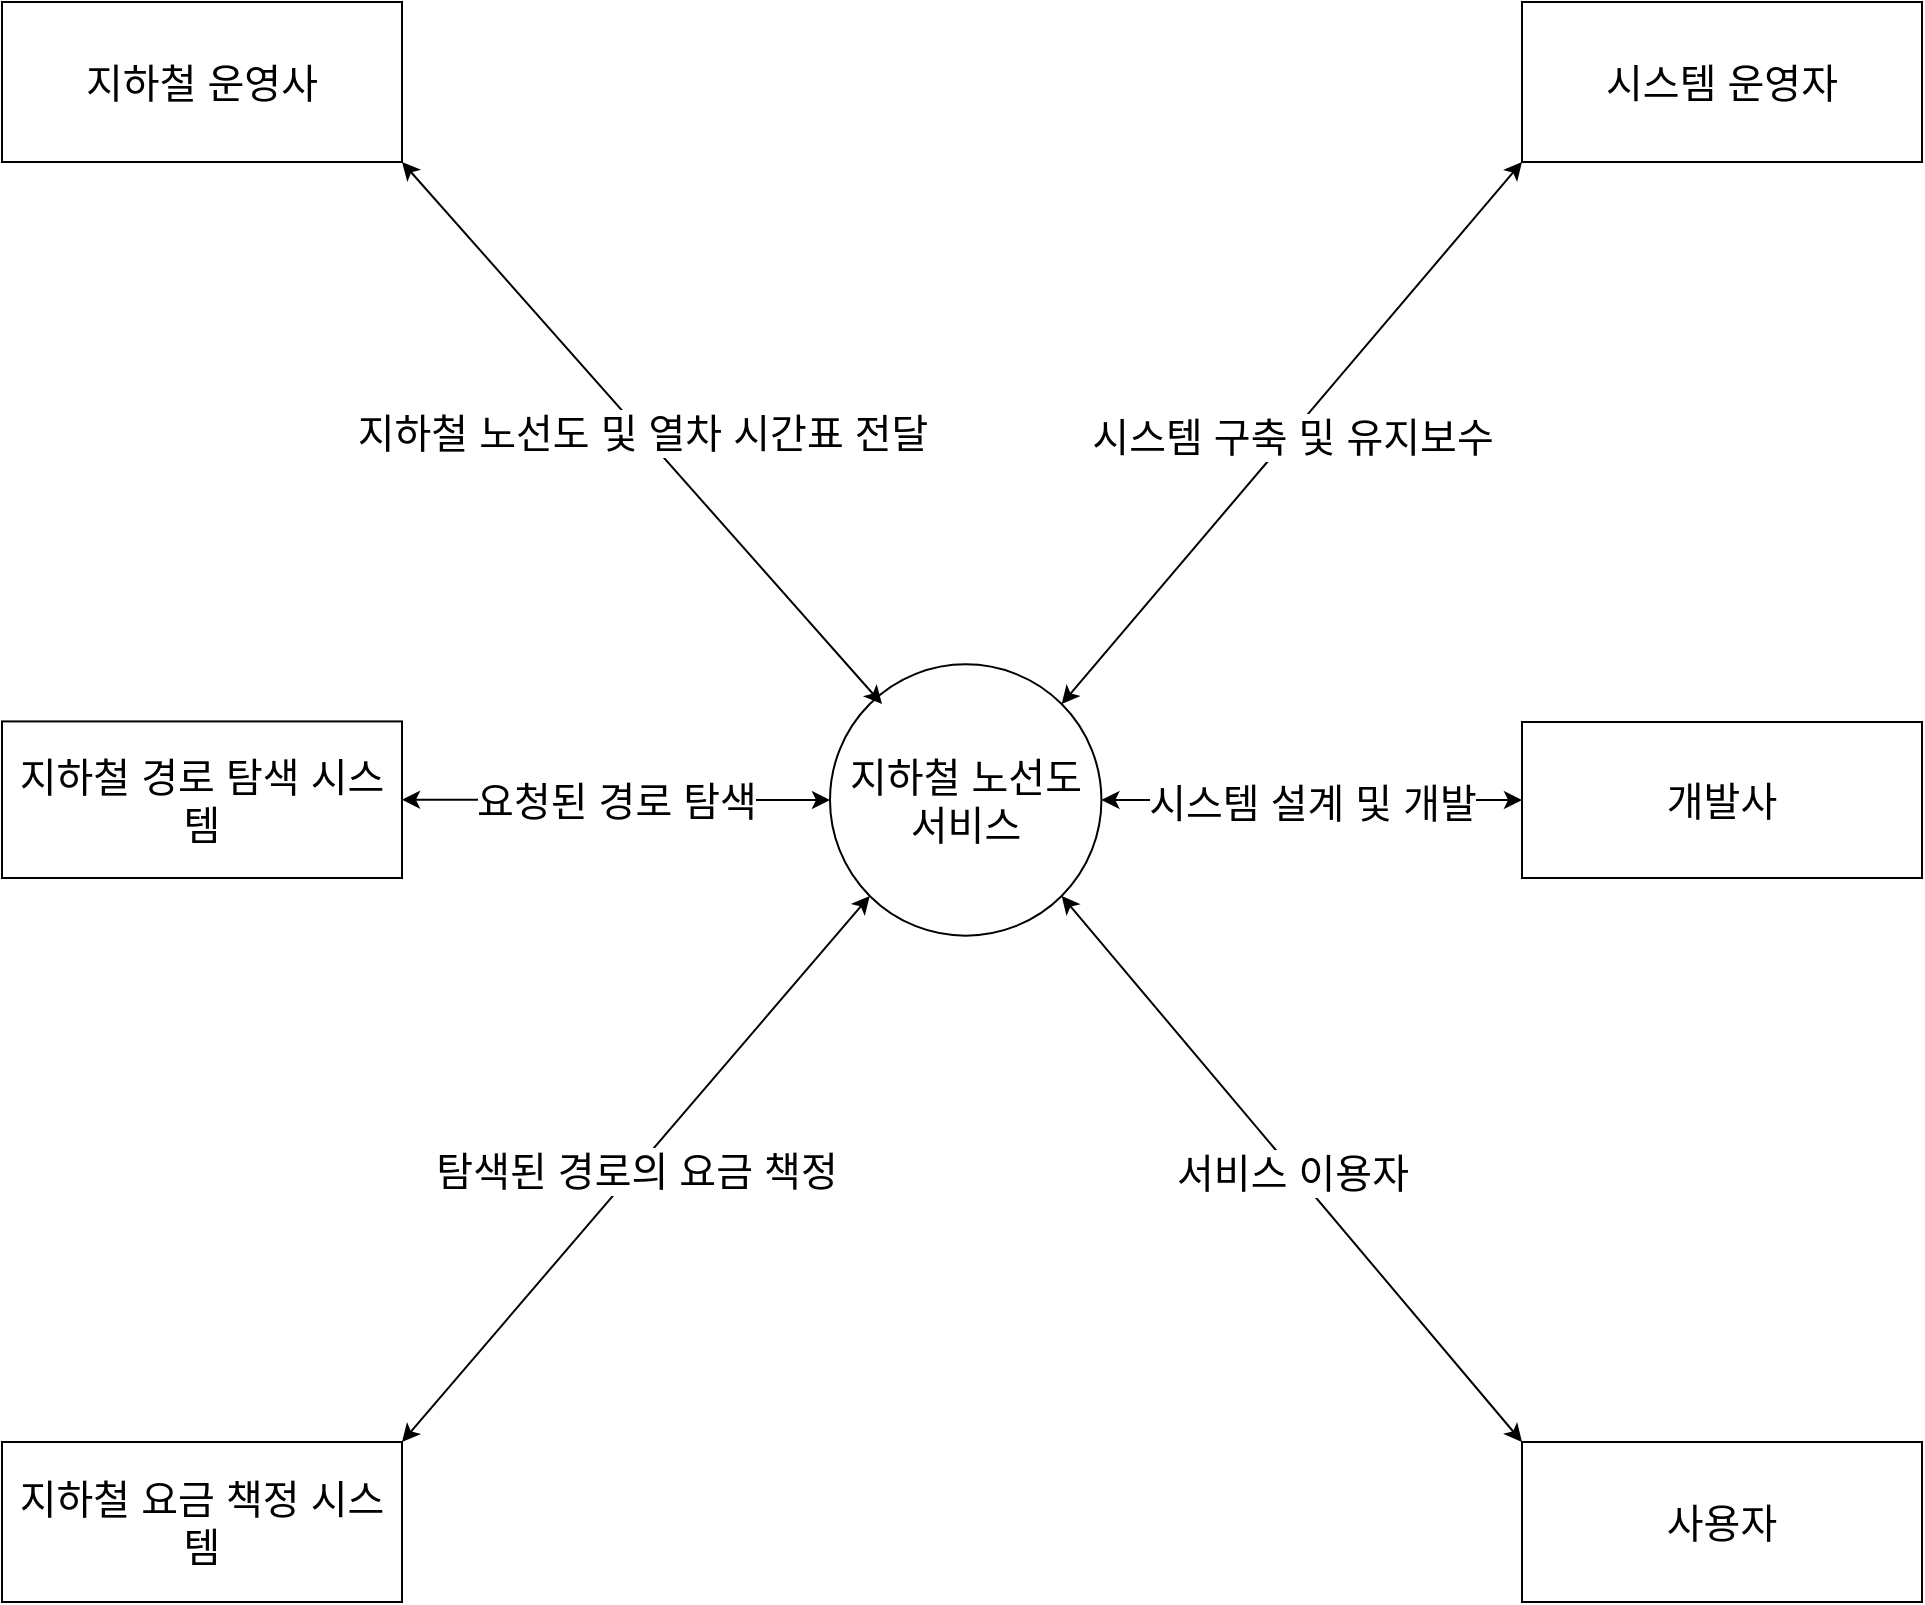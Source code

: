 <mxfile version="24.4.13" type="device">
  <diagram name="페이지-1" id="ucxn1mvH_2oVf78QJvIP">
    <mxGraphModel dx="1314" dy="953" grid="1" gridSize="10" guides="1" tooltips="1" connect="1" arrows="1" fold="1" page="1" pageScale="1" pageWidth="827" pageHeight="1169" math="0" shadow="0">
      <root>
        <mxCell id="0" />
        <mxCell id="1" parent="0" />
        <mxCell id="3iUdf77s6wv7ScMiY093-1" value="지하철 노선도&lt;div&gt;서비스&lt;/div&gt;" style="ellipse;whiteSpace=wrap;html=1;aspect=fixed;fontSize=20;" parent="1" vertex="1">
          <mxGeometry x="414" y="331.15" width="135.71" height="135.71" as="geometry" />
        </mxCell>
        <mxCell id="3iUdf77s6wv7ScMiY093-2" value="지하철 운영사" style="rounded=0;whiteSpace=wrap;html=1;fontSize=20;" parent="1" vertex="1">
          <mxGeometry width="200" height="80" as="geometry" />
        </mxCell>
        <mxCell id="3iUdf77s6wv7ScMiY093-3" value="사용자" style="rounded=0;whiteSpace=wrap;html=1;fontSize=20;" parent="1" vertex="1">
          <mxGeometry x="760" y="720" width="200" height="80" as="geometry" />
        </mxCell>
        <mxCell id="3iUdf77s6wv7ScMiY093-4" value="시스템 운영자" style="rounded=0;whiteSpace=wrap;html=1;fontSize=20;" parent="1" vertex="1">
          <mxGeometry x="760" width="200" height="80" as="geometry" />
        </mxCell>
        <mxCell id="3iUdf77s6wv7ScMiY093-5" value="" style="endArrow=classic;startArrow=classic;html=1;rounded=0;entryX=0;entryY=1;entryDx=0;entryDy=0;exitX=1;exitY=0;exitDx=0;exitDy=0;fontSize=20;" parent="1" source="3iUdf77s6wv7ScMiY093-1" target="3iUdf77s6wv7ScMiY093-4" edge="1">
          <mxGeometry width="50" height="50" relative="1" as="geometry">
            <mxPoint x="624.286" y="741.0" as="sourcePoint" />
            <mxPoint x="706.429" y="646" as="targetPoint" />
          </mxGeometry>
        </mxCell>
        <mxCell id="3iUdf77s6wv7ScMiY093-6" value="시스템 구축 및 유지보수" style="edgeLabel;html=1;align=center;verticalAlign=middle;resizable=0;points=[];fontSize=20;" parent="3iUdf77s6wv7ScMiY093-5" vertex="1" connectable="0">
          <mxGeometry relative="1" as="geometry">
            <mxPoint y="1" as="offset" />
          </mxGeometry>
        </mxCell>
        <mxCell id="3iUdf77s6wv7ScMiY093-7" value="지하철 노선도 및 열차 시간표 전달" style="endArrow=classic;startArrow=classic;html=1;rounded=0;entryX=1;entryY=1;entryDx=0;entryDy=0;fontSize=20;" parent="1" target="3iUdf77s6wv7ScMiY093-2" edge="1">
          <mxGeometry width="50" height="50" relative="1" as="geometry">
            <mxPoint x="440" y="351" as="sourcePoint" />
            <mxPoint x="706.429" y="646" as="targetPoint" />
          </mxGeometry>
        </mxCell>
        <mxCell id="3iUdf77s6wv7ScMiY093-8" value="개발사" style="rounded=0;whiteSpace=wrap;html=1;fontSize=20;" parent="1" vertex="1">
          <mxGeometry x="760" y="360" width="200" height="78" as="geometry" />
        </mxCell>
        <mxCell id="3iUdf77s6wv7ScMiY093-9" value="" style="endArrow=classic;startArrow=classic;html=1;rounded=0;entryX=1;entryY=0.5;entryDx=0;entryDy=0;exitX=0;exitY=0.5;exitDx=0;exitDy=0;fontSize=20;" parent="1" source="3iUdf77s6wv7ScMiY093-8" target="3iUdf77s6wv7ScMiY093-1" edge="1">
          <mxGeometry width="50" height="50" relative="1" as="geometry">
            <mxPoint x="522.429" y="345.8" as="sourcePoint" />
            <mxPoint x="739.286" y="95" as="targetPoint" />
          </mxGeometry>
        </mxCell>
        <mxCell id="3iUdf77s6wv7ScMiY093-10" value="시스템 설계 및 개발" style="edgeLabel;html=1;align=center;verticalAlign=middle;resizable=0;points=[];fontSize=20;" parent="3iUdf77s6wv7ScMiY093-9" vertex="1" connectable="0">
          <mxGeometry relative="1" as="geometry">
            <mxPoint y="1" as="offset" />
          </mxGeometry>
        </mxCell>
        <mxCell id="3iUdf77s6wv7ScMiY093-11" value="" style="endArrow=classic;startArrow=classic;html=1;rounded=0;exitX=0;exitY=0;exitDx=0;exitDy=0;entryX=1;entryY=1;entryDx=0;entryDy=0;fontSize=20;" parent="1" source="3iUdf77s6wv7ScMiY093-3" target="3iUdf77s6wv7ScMiY093-1" edge="1">
          <mxGeometry width="50" height="50" relative="1" as="geometry">
            <mxPoint x="690" y="627" as="sourcePoint" />
            <mxPoint x="492.857" y="570" as="targetPoint" />
          </mxGeometry>
        </mxCell>
        <mxCell id="3iUdf77s6wv7ScMiY093-12" value="서비스 이용자" style="edgeLabel;html=1;align=center;verticalAlign=middle;resizable=0;points=[];fontSize=20;" parent="3iUdf77s6wv7ScMiY093-11" vertex="1" connectable="0">
          <mxGeometry relative="1" as="geometry">
            <mxPoint y="1" as="offset" />
          </mxGeometry>
        </mxCell>
        <mxCell id="3iUdf77s6wv7ScMiY093-13" value="지하철 경로 탐색 시스템" style="rounded=0;whiteSpace=wrap;html=1;fontSize=20;" parent="1" vertex="1">
          <mxGeometry y="359.71" width="200" height="78.29" as="geometry" />
        </mxCell>
        <mxCell id="3iUdf77s6wv7ScMiY093-14" value="지하철 요금 책정 시스템" style="rounded=0;whiteSpace=wrap;html=1;fontSize=20;" parent="1" vertex="1">
          <mxGeometry y="720" width="200" height="80" as="geometry" />
        </mxCell>
        <mxCell id="3iUdf77s6wv7ScMiY093-15" value="요청된 경로 탐색" style="endArrow=classic;startArrow=classic;html=1;rounded=0;entryX=1;entryY=0.5;entryDx=0;entryDy=0;exitX=0;exitY=0.5;exitDx=0;exitDy=0;fontSize=20;" parent="1" source="3iUdf77s6wv7ScMiY093-1" target="3iUdf77s6wv7ScMiY093-13" edge="1">
          <mxGeometry width="50" height="50" relative="1" as="geometry">
            <mxPoint x="430.429" y="345.8" as="sourcePoint" />
            <mxPoint x="213.571" y="95" as="targetPoint" />
          </mxGeometry>
        </mxCell>
        <mxCell id="3iUdf77s6wv7ScMiY093-16" value="탐색된 경로의 요금 책정" style="endArrow=classic;startArrow=classic;html=1;rounded=0;entryX=0;entryY=1;entryDx=0;entryDy=0;exitX=1;exitY=0;exitDx=0;exitDy=0;fontSize=20;" parent="1" source="3iUdf77s6wv7ScMiY093-14" target="3iUdf77s6wv7ScMiY093-1" edge="1">
          <mxGeometry width="50" height="50" relative="1" as="geometry">
            <mxPoint x="410.714" y="399" as="sourcePoint" />
            <mxPoint x="213.571" y="399" as="targetPoint" />
          </mxGeometry>
        </mxCell>
      </root>
    </mxGraphModel>
  </diagram>
</mxfile>
